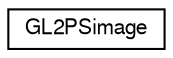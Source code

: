 digraph G
{
  edge [fontname="FreeSans",fontsize="10",labelfontname="FreeSans",labelfontsize="10"];
  node [fontname="FreeSans",fontsize="10",shape=record];
  rankdir="LR";
  Node1 [label="GL2PSimage",height=0.2,width=0.4,color="black", fillcolor="white", style="filled",URL="$struct_g_l2_p_simage.html"];
}
